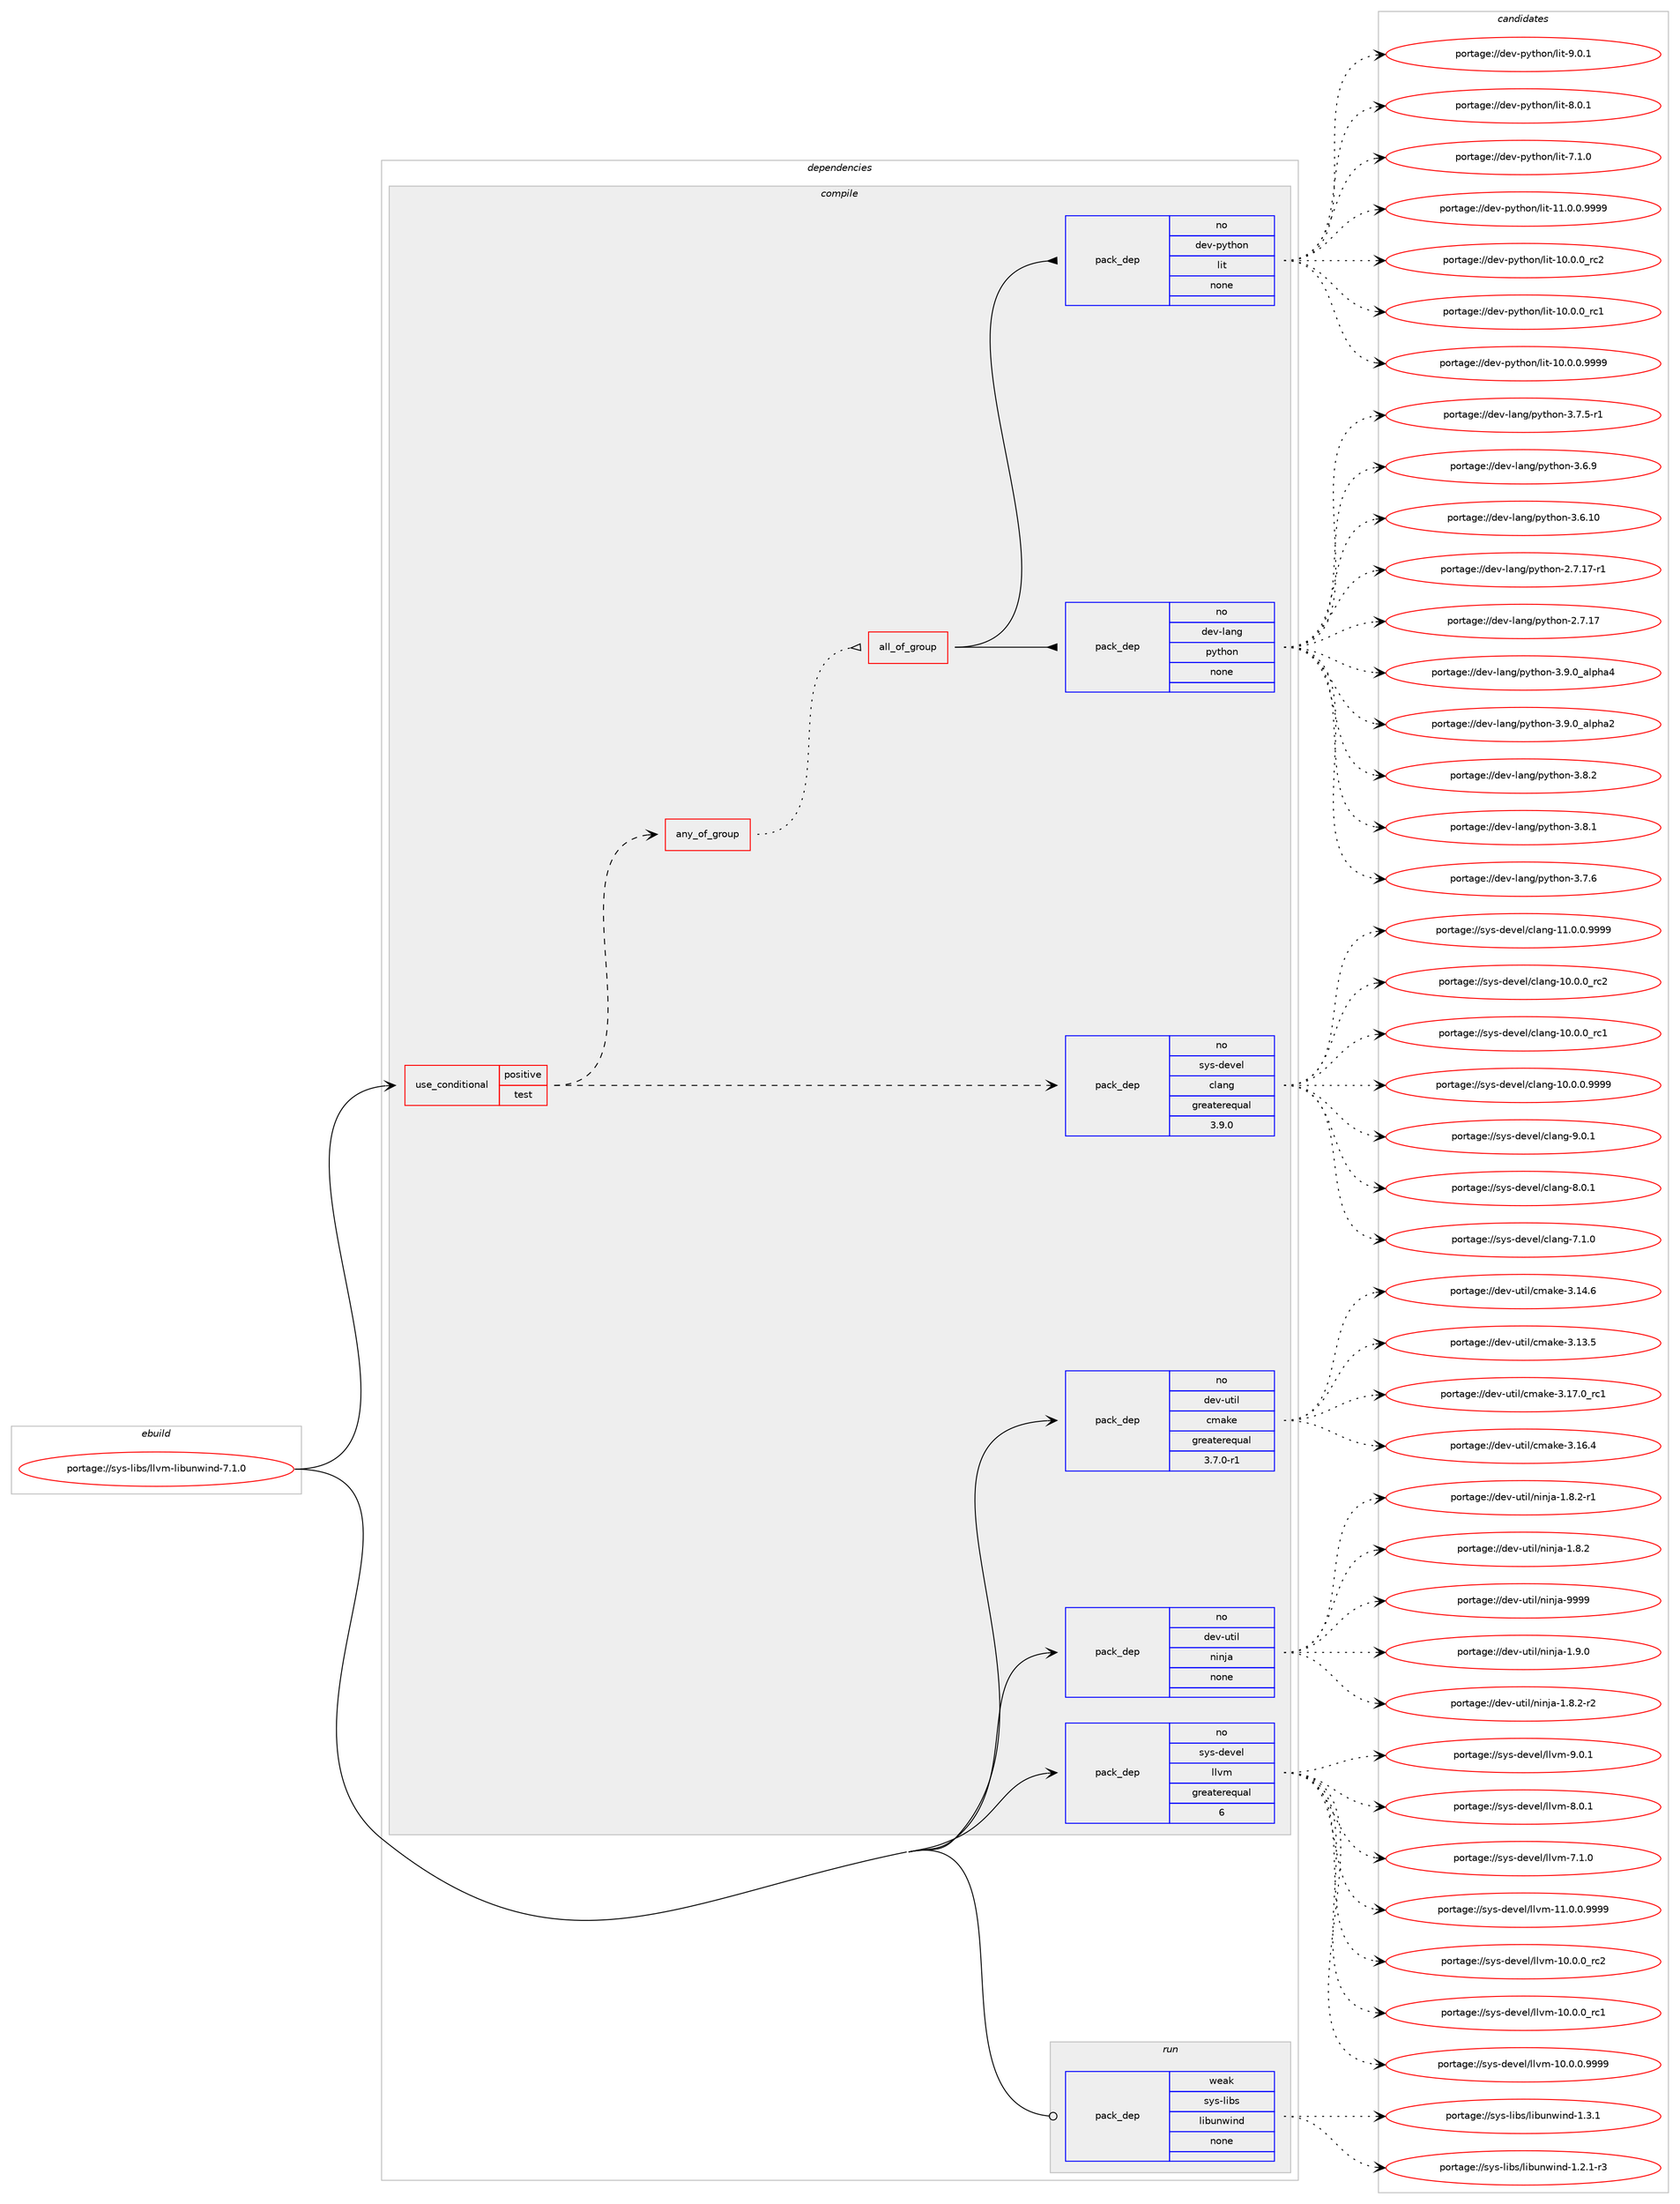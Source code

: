 digraph prolog {

# *************
# Graph options
# *************

newrank=true;
concentrate=true;
compound=true;
graph [rankdir=LR,fontname=Helvetica,fontsize=10,ranksep=1.5];#, ranksep=2.5, nodesep=0.2];
edge  [arrowhead=vee];
node  [fontname=Helvetica,fontsize=10];

# **********
# The ebuild
# **********

subgraph cluster_leftcol {
color=gray;
rank=same;
label=<<i>ebuild</i>>;
id [label="portage://sys-libs/llvm-libunwind-7.1.0", color=red, width=4, href="../sys-libs/llvm-libunwind-7.1.0.svg"];
}

# ****************
# The dependencies
# ****************

subgraph cluster_midcol {
color=gray;
label=<<i>dependencies</i>>;
subgraph cluster_compile {
fillcolor="#eeeeee";
style=filled;
label=<<i>compile</i>>;
subgraph cond4376 {
dependency26083 [label=<<TABLE BORDER="0" CELLBORDER="1" CELLSPACING="0" CELLPADDING="4"><TR><TD ROWSPAN="3" CELLPADDING="10">use_conditional</TD></TR><TR><TD>positive</TD></TR><TR><TD>test</TD></TR></TABLE>>, shape=none, color=red];
subgraph pack21028 {
dependency26084 [label=<<TABLE BORDER="0" CELLBORDER="1" CELLSPACING="0" CELLPADDING="4" WIDTH="220"><TR><TD ROWSPAN="6" CELLPADDING="30">pack_dep</TD></TR><TR><TD WIDTH="110">no</TD></TR><TR><TD>sys-devel</TD></TR><TR><TD>clang</TD></TR><TR><TD>greaterequal</TD></TR><TR><TD>3.9.0</TD></TR></TABLE>>, shape=none, color=blue];
}
dependency26083:e -> dependency26084:w [weight=20,style="dashed",arrowhead="vee"];
subgraph any661 {
dependency26085 [label=<<TABLE BORDER="0" CELLBORDER="1" CELLSPACING="0" CELLPADDING="4"><TR><TD CELLPADDING="10">any_of_group</TD></TR></TABLE>>, shape=none, color=red];subgraph all21 {
dependency26086 [label=<<TABLE BORDER="0" CELLBORDER="1" CELLSPACING="0" CELLPADDING="4"><TR><TD CELLPADDING="10">all_of_group</TD></TR></TABLE>>, shape=none, color=red];subgraph pack21029 {
dependency26087 [label=<<TABLE BORDER="0" CELLBORDER="1" CELLSPACING="0" CELLPADDING="4" WIDTH="220"><TR><TD ROWSPAN="6" CELLPADDING="30">pack_dep</TD></TR><TR><TD WIDTH="110">no</TD></TR><TR><TD>dev-lang</TD></TR><TR><TD>python</TD></TR><TR><TD>none</TD></TR><TR><TD></TD></TR></TABLE>>, shape=none, color=blue];
}
dependency26086:e -> dependency26087:w [weight=20,style="solid",arrowhead="inv"];
subgraph pack21030 {
dependency26088 [label=<<TABLE BORDER="0" CELLBORDER="1" CELLSPACING="0" CELLPADDING="4" WIDTH="220"><TR><TD ROWSPAN="6" CELLPADDING="30">pack_dep</TD></TR><TR><TD WIDTH="110">no</TD></TR><TR><TD>dev-python</TD></TR><TR><TD>lit</TD></TR><TR><TD>none</TD></TR><TR><TD></TD></TR></TABLE>>, shape=none, color=blue];
}
dependency26086:e -> dependency26088:w [weight=20,style="solid",arrowhead="inv"];
}
dependency26085:e -> dependency26086:w [weight=20,style="dotted",arrowhead="oinv"];
}
dependency26083:e -> dependency26085:w [weight=20,style="dashed",arrowhead="vee"];
}
id:e -> dependency26083:w [weight=20,style="solid",arrowhead="vee"];
subgraph pack21031 {
dependency26089 [label=<<TABLE BORDER="0" CELLBORDER="1" CELLSPACING="0" CELLPADDING="4" WIDTH="220"><TR><TD ROWSPAN="6" CELLPADDING="30">pack_dep</TD></TR><TR><TD WIDTH="110">no</TD></TR><TR><TD>dev-util</TD></TR><TR><TD>cmake</TD></TR><TR><TD>greaterequal</TD></TR><TR><TD>3.7.0-r1</TD></TR></TABLE>>, shape=none, color=blue];
}
id:e -> dependency26089:w [weight=20,style="solid",arrowhead="vee"];
subgraph pack21032 {
dependency26090 [label=<<TABLE BORDER="0" CELLBORDER="1" CELLSPACING="0" CELLPADDING="4" WIDTH="220"><TR><TD ROWSPAN="6" CELLPADDING="30">pack_dep</TD></TR><TR><TD WIDTH="110">no</TD></TR><TR><TD>dev-util</TD></TR><TR><TD>ninja</TD></TR><TR><TD>none</TD></TR><TR><TD></TD></TR></TABLE>>, shape=none, color=blue];
}
id:e -> dependency26090:w [weight=20,style="solid",arrowhead="vee"];
subgraph pack21033 {
dependency26091 [label=<<TABLE BORDER="0" CELLBORDER="1" CELLSPACING="0" CELLPADDING="4" WIDTH="220"><TR><TD ROWSPAN="6" CELLPADDING="30">pack_dep</TD></TR><TR><TD WIDTH="110">no</TD></TR><TR><TD>sys-devel</TD></TR><TR><TD>llvm</TD></TR><TR><TD>greaterequal</TD></TR><TR><TD>6</TD></TR></TABLE>>, shape=none, color=blue];
}
id:e -> dependency26091:w [weight=20,style="solid",arrowhead="vee"];
}
subgraph cluster_compileandrun {
fillcolor="#eeeeee";
style=filled;
label=<<i>compile and run</i>>;
}
subgraph cluster_run {
fillcolor="#eeeeee";
style=filled;
label=<<i>run</i>>;
subgraph pack21034 {
dependency26092 [label=<<TABLE BORDER="0" CELLBORDER="1" CELLSPACING="0" CELLPADDING="4" WIDTH="220"><TR><TD ROWSPAN="6" CELLPADDING="30">pack_dep</TD></TR><TR><TD WIDTH="110">weak</TD></TR><TR><TD>sys-libs</TD></TR><TR><TD>libunwind</TD></TR><TR><TD>none</TD></TR><TR><TD></TD></TR></TABLE>>, shape=none, color=blue];
}
id:e -> dependency26092:w [weight=20,style="solid",arrowhead="odot"];
}
}

# **************
# The candidates
# **************

subgraph cluster_choices {
rank=same;
color=gray;
label=<<i>candidates</i>>;

subgraph choice21028 {
color=black;
nodesep=1;
choice11512111545100101118101108479910897110103455746484649 [label="portage://sys-devel/clang-9.0.1", color=red, width=4,href="../sys-devel/clang-9.0.1.svg"];
choice11512111545100101118101108479910897110103455646484649 [label="portage://sys-devel/clang-8.0.1", color=red, width=4,href="../sys-devel/clang-8.0.1.svg"];
choice11512111545100101118101108479910897110103455546494648 [label="portage://sys-devel/clang-7.1.0", color=red, width=4,href="../sys-devel/clang-7.1.0.svg"];
choice11512111545100101118101108479910897110103454949464846484657575757 [label="portage://sys-devel/clang-11.0.0.9999", color=red, width=4,href="../sys-devel/clang-11.0.0.9999.svg"];
choice1151211154510010111810110847991089711010345494846484648951149950 [label="portage://sys-devel/clang-10.0.0_rc2", color=red, width=4,href="../sys-devel/clang-10.0.0_rc2.svg"];
choice1151211154510010111810110847991089711010345494846484648951149949 [label="portage://sys-devel/clang-10.0.0_rc1", color=red, width=4,href="../sys-devel/clang-10.0.0_rc1.svg"];
choice11512111545100101118101108479910897110103454948464846484657575757 [label="portage://sys-devel/clang-10.0.0.9999", color=red, width=4,href="../sys-devel/clang-10.0.0.9999.svg"];
dependency26084:e -> choice11512111545100101118101108479910897110103455746484649:w [style=dotted,weight="100"];
dependency26084:e -> choice11512111545100101118101108479910897110103455646484649:w [style=dotted,weight="100"];
dependency26084:e -> choice11512111545100101118101108479910897110103455546494648:w [style=dotted,weight="100"];
dependency26084:e -> choice11512111545100101118101108479910897110103454949464846484657575757:w [style=dotted,weight="100"];
dependency26084:e -> choice1151211154510010111810110847991089711010345494846484648951149950:w [style=dotted,weight="100"];
dependency26084:e -> choice1151211154510010111810110847991089711010345494846484648951149949:w [style=dotted,weight="100"];
dependency26084:e -> choice11512111545100101118101108479910897110103454948464846484657575757:w [style=dotted,weight="100"];
}
subgraph choice21029 {
color=black;
nodesep=1;
choice10010111845108971101034711212111610411111045514657464895971081121049752 [label="portage://dev-lang/python-3.9.0_alpha4", color=red, width=4,href="../dev-lang/python-3.9.0_alpha4.svg"];
choice10010111845108971101034711212111610411111045514657464895971081121049750 [label="portage://dev-lang/python-3.9.0_alpha2", color=red, width=4,href="../dev-lang/python-3.9.0_alpha2.svg"];
choice100101118451089711010347112121116104111110455146564650 [label="portage://dev-lang/python-3.8.2", color=red, width=4,href="../dev-lang/python-3.8.2.svg"];
choice100101118451089711010347112121116104111110455146564649 [label="portage://dev-lang/python-3.8.1", color=red, width=4,href="../dev-lang/python-3.8.1.svg"];
choice100101118451089711010347112121116104111110455146554654 [label="portage://dev-lang/python-3.7.6", color=red, width=4,href="../dev-lang/python-3.7.6.svg"];
choice1001011184510897110103471121211161041111104551465546534511449 [label="portage://dev-lang/python-3.7.5-r1", color=red, width=4,href="../dev-lang/python-3.7.5-r1.svg"];
choice100101118451089711010347112121116104111110455146544657 [label="portage://dev-lang/python-3.6.9", color=red, width=4,href="../dev-lang/python-3.6.9.svg"];
choice10010111845108971101034711212111610411111045514654464948 [label="portage://dev-lang/python-3.6.10", color=red, width=4,href="../dev-lang/python-3.6.10.svg"];
choice100101118451089711010347112121116104111110455046554649554511449 [label="portage://dev-lang/python-2.7.17-r1", color=red, width=4,href="../dev-lang/python-2.7.17-r1.svg"];
choice10010111845108971101034711212111610411111045504655464955 [label="portage://dev-lang/python-2.7.17", color=red, width=4,href="../dev-lang/python-2.7.17.svg"];
dependency26087:e -> choice10010111845108971101034711212111610411111045514657464895971081121049752:w [style=dotted,weight="100"];
dependency26087:e -> choice10010111845108971101034711212111610411111045514657464895971081121049750:w [style=dotted,weight="100"];
dependency26087:e -> choice100101118451089711010347112121116104111110455146564650:w [style=dotted,weight="100"];
dependency26087:e -> choice100101118451089711010347112121116104111110455146564649:w [style=dotted,weight="100"];
dependency26087:e -> choice100101118451089711010347112121116104111110455146554654:w [style=dotted,weight="100"];
dependency26087:e -> choice1001011184510897110103471121211161041111104551465546534511449:w [style=dotted,weight="100"];
dependency26087:e -> choice100101118451089711010347112121116104111110455146544657:w [style=dotted,weight="100"];
dependency26087:e -> choice10010111845108971101034711212111610411111045514654464948:w [style=dotted,weight="100"];
dependency26087:e -> choice100101118451089711010347112121116104111110455046554649554511449:w [style=dotted,weight="100"];
dependency26087:e -> choice10010111845108971101034711212111610411111045504655464955:w [style=dotted,weight="100"];
}
subgraph choice21030 {
color=black;
nodesep=1;
choice1001011184511212111610411111047108105116455746484649 [label="portage://dev-python/lit-9.0.1", color=red, width=4,href="../dev-python/lit-9.0.1.svg"];
choice1001011184511212111610411111047108105116455646484649 [label="portage://dev-python/lit-8.0.1", color=red, width=4,href="../dev-python/lit-8.0.1.svg"];
choice1001011184511212111610411111047108105116455546494648 [label="portage://dev-python/lit-7.1.0", color=red, width=4,href="../dev-python/lit-7.1.0.svg"];
choice1001011184511212111610411111047108105116454949464846484657575757 [label="portage://dev-python/lit-11.0.0.9999", color=red, width=4,href="../dev-python/lit-11.0.0.9999.svg"];
choice100101118451121211161041111104710810511645494846484648951149950 [label="portage://dev-python/lit-10.0.0_rc2", color=red, width=4,href="../dev-python/lit-10.0.0_rc2.svg"];
choice100101118451121211161041111104710810511645494846484648951149949 [label="portage://dev-python/lit-10.0.0_rc1", color=red, width=4,href="../dev-python/lit-10.0.0_rc1.svg"];
choice1001011184511212111610411111047108105116454948464846484657575757 [label="portage://dev-python/lit-10.0.0.9999", color=red, width=4,href="../dev-python/lit-10.0.0.9999.svg"];
dependency26088:e -> choice1001011184511212111610411111047108105116455746484649:w [style=dotted,weight="100"];
dependency26088:e -> choice1001011184511212111610411111047108105116455646484649:w [style=dotted,weight="100"];
dependency26088:e -> choice1001011184511212111610411111047108105116455546494648:w [style=dotted,weight="100"];
dependency26088:e -> choice1001011184511212111610411111047108105116454949464846484657575757:w [style=dotted,weight="100"];
dependency26088:e -> choice100101118451121211161041111104710810511645494846484648951149950:w [style=dotted,weight="100"];
dependency26088:e -> choice100101118451121211161041111104710810511645494846484648951149949:w [style=dotted,weight="100"];
dependency26088:e -> choice1001011184511212111610411111047108105116454948464846484657575757:w [style=dotted,weight="100"];
}
subgraph choice21031 {
color=black;
nodesep=1;
choice1001011184511711610510847991099710710145514649554648951149949 [label="portage://dev-util/cmake-3.17.0_rc1", color=red, width=4,href="../dev-util/cmake-3.17.0_rc1.svg"];
choice1001011184511711610510847991099710710145514649544652 [label="portage://dev-util/cmake-3.16.4", color=red, width=4,href="../dev-util/cmake-3.16.4.svg"];
choice1001011184511711610510847991099710710145514649524654 [label="portage://dev-util/cmake-3.14.6", color=red, width=4,href="../dev-util/cmake-3.14.6.svg"];
choice1001011184511711610510847991099710710145514649514653 [label="portage://dev-util/cmake-3.13.5", color=red, width=4,href="../dev-util/cmake-3.13.5.svg"];
dependency26089:e -> choice1001011184511711610510847991099710710145514649554648951149949:w [style=dotted,weight="100"];
dependency26089:e -> choice1001011184511711610510847991099710710145514649544652:w [style=dotted,weight="100"];
dependency26089:e -> choice1001011184511711610510847991099710710145514649524654:w [style=dotted,weight="100"];
dependency26089:e -> choice1001011184511711610510847991099710710145514649514653:w [style=dotted,weight="100"];
}
subgraph choice21032 {
color=black;
nodesep=1;
choice1001011184511711610510847110105110106974557575757 [label="portage://dev-util/ninja-9999", color=red, width=4,href="../dev-util/ninja-9999.svg"];
choice100101118451171161051084711010511010697454946574648 [label="portage://dev-util/ninja-1.9.0", color=red, width=4,href="../dev-util/ninja-1.9.0.svg"];
choice1001011184511711610510847110105110106974549465646504511450 [label="portage://dev-util/ninja-1.8.2-r2", color=red, width=4,href="../dev-util/ninja-1.8.2-r2.svg"];
choice1001011184511711610510847110105110106974549465646504511449 [label="portage://dev-util/ninja-1.8.2-r1", color=red, width=4,href="../dev-util/ninja-1.8.2-r1.svg"];
choice100101118451171161051084711010511010697454946564650 [label="portage://dev-util/ninja-1.8.2", color=red, width=4,href="../dev-util/ninja-1.8.2.svg"];
dependency26090:e -> choice1001011184511711610510847110105110106974557575757:w [style=dotted,weight="100"];
dependency26090:e -> choice100101118451171161051084711010511010697454946574648:w [style=dotted,weight="100"];
dependency26090:e -> choice1001011184511711610510847110105110106974549465646504511450:w [style=dotted,weight="100"];
dependency26090:e -> choice1001011184511711610510847110105110106974549465646504511449:w [style=dotted,weight="100"];
dependency26090:e -> choice100101118451171161051084711010511010697454946564650:w [style=dotted,weight="100"];
}
subgraph choice21033 {
color=black;
nodesep=1;
choice1151211154510010111810110847108108118109455746484649 [label="portage://sys-devel/llvm-9.0.1", color=red, width=4,href="../sys-devel/llvm-9.0.1.svg"];
choice1151211154510010111810110847108108118109455646484649 [label="portage://sys-devel/llvm-8.0.1", color=red, width=4,href="../sys-devel/llvm-8.0.1.svg"];
choice1151211154510010111810110847108108118109455546494648 [label="portage://sys-devel/llvm-7.1.0", color=red, width=4,href="../sys-devel/llvm-7.1.0.svg"];
choice1151211154510010111810110847108108118109454949464846484657575757 [label="portage://sys-devel/llvm-11.0.0.9999", color=red, width=4,href="../sys-devel/llvm-11.0.0.9999.svg"];
choice115121115451001011181011084710810811810945494846484648951149950 [label="portage://sys-devel/llvm-10.0.0_rc2", color=red, width=4,href="../sys-devel/llvm-10.0.0_rc2.svg"];
choice115121115451001011181011084710810811810945494846484648951149949 [label="portage://sys-devel/llvm-10.0.0_rc1", color=red, width=4,href="../sys-devel/llvm-10.0.0_rc1.svg"];
choice1151211154510010111810110847108108118109454948464846484657575757 [label="portage://sys-devel/llvm-10.0.0.9999", color=red, width=4,href="../sys-devel/llvm-10.0.0.9999.svg"];
dependency26091:e -> choice1151211154510010111810110847108108118109455746484649:w [style=dotted,weight="100"];
dependency26091:e -> choice1151211154510010111810110847108108118109455646484649:w [style=dotted,weight="100"];
dependency26091:e -> choice1151211154510010111810110847108108118109455546494648:w [style=dotted,weight="100"];
dependency26091:e -> choice1151211154510010111810110847108108118109454949464846484657575757:w [style=dotted,weight="100"];
dependency26091:e -> choice115121115451001011181011084710810811810945494846484648951149950:w [style=dotted,weight="100"];
dependency26091:e -> choice115121115451001011181011084710810811810945494846484648951149949:w [style=dotted,weight="100"];
dependency26091:e -> choice1151211154510010111810110847108108118109454948464846484657575757:w [style=dotted,weight="100"];
}
subgraph choice21034 {
color=black;
nodesep=1;
choice11512111545108105981154710810598117110119105110100454946514649 [label="portage://sys-libs/libunwind-1.3.1", color=red, width=4,href="../sys-libs/libunwind-1.3.1.svg"];
choice115121115451081059811547108105981171101191051101004549465046494511451 [label="portage://sys-libs/libunwind-1.2.1-r3", color=red, width=4,href="../sys-libs/libunwind-1.2.1-r3.svg"];
dependency26092:e -> choice11512111545108105981154710810598117110119105110100454946514649:w [style=dotted,weight="100"];
dependency26092:e -> choice115121115451081059811547108105981171101191051101004549465046494511451:w [style=dotted,weight="100"];
}
}

}
